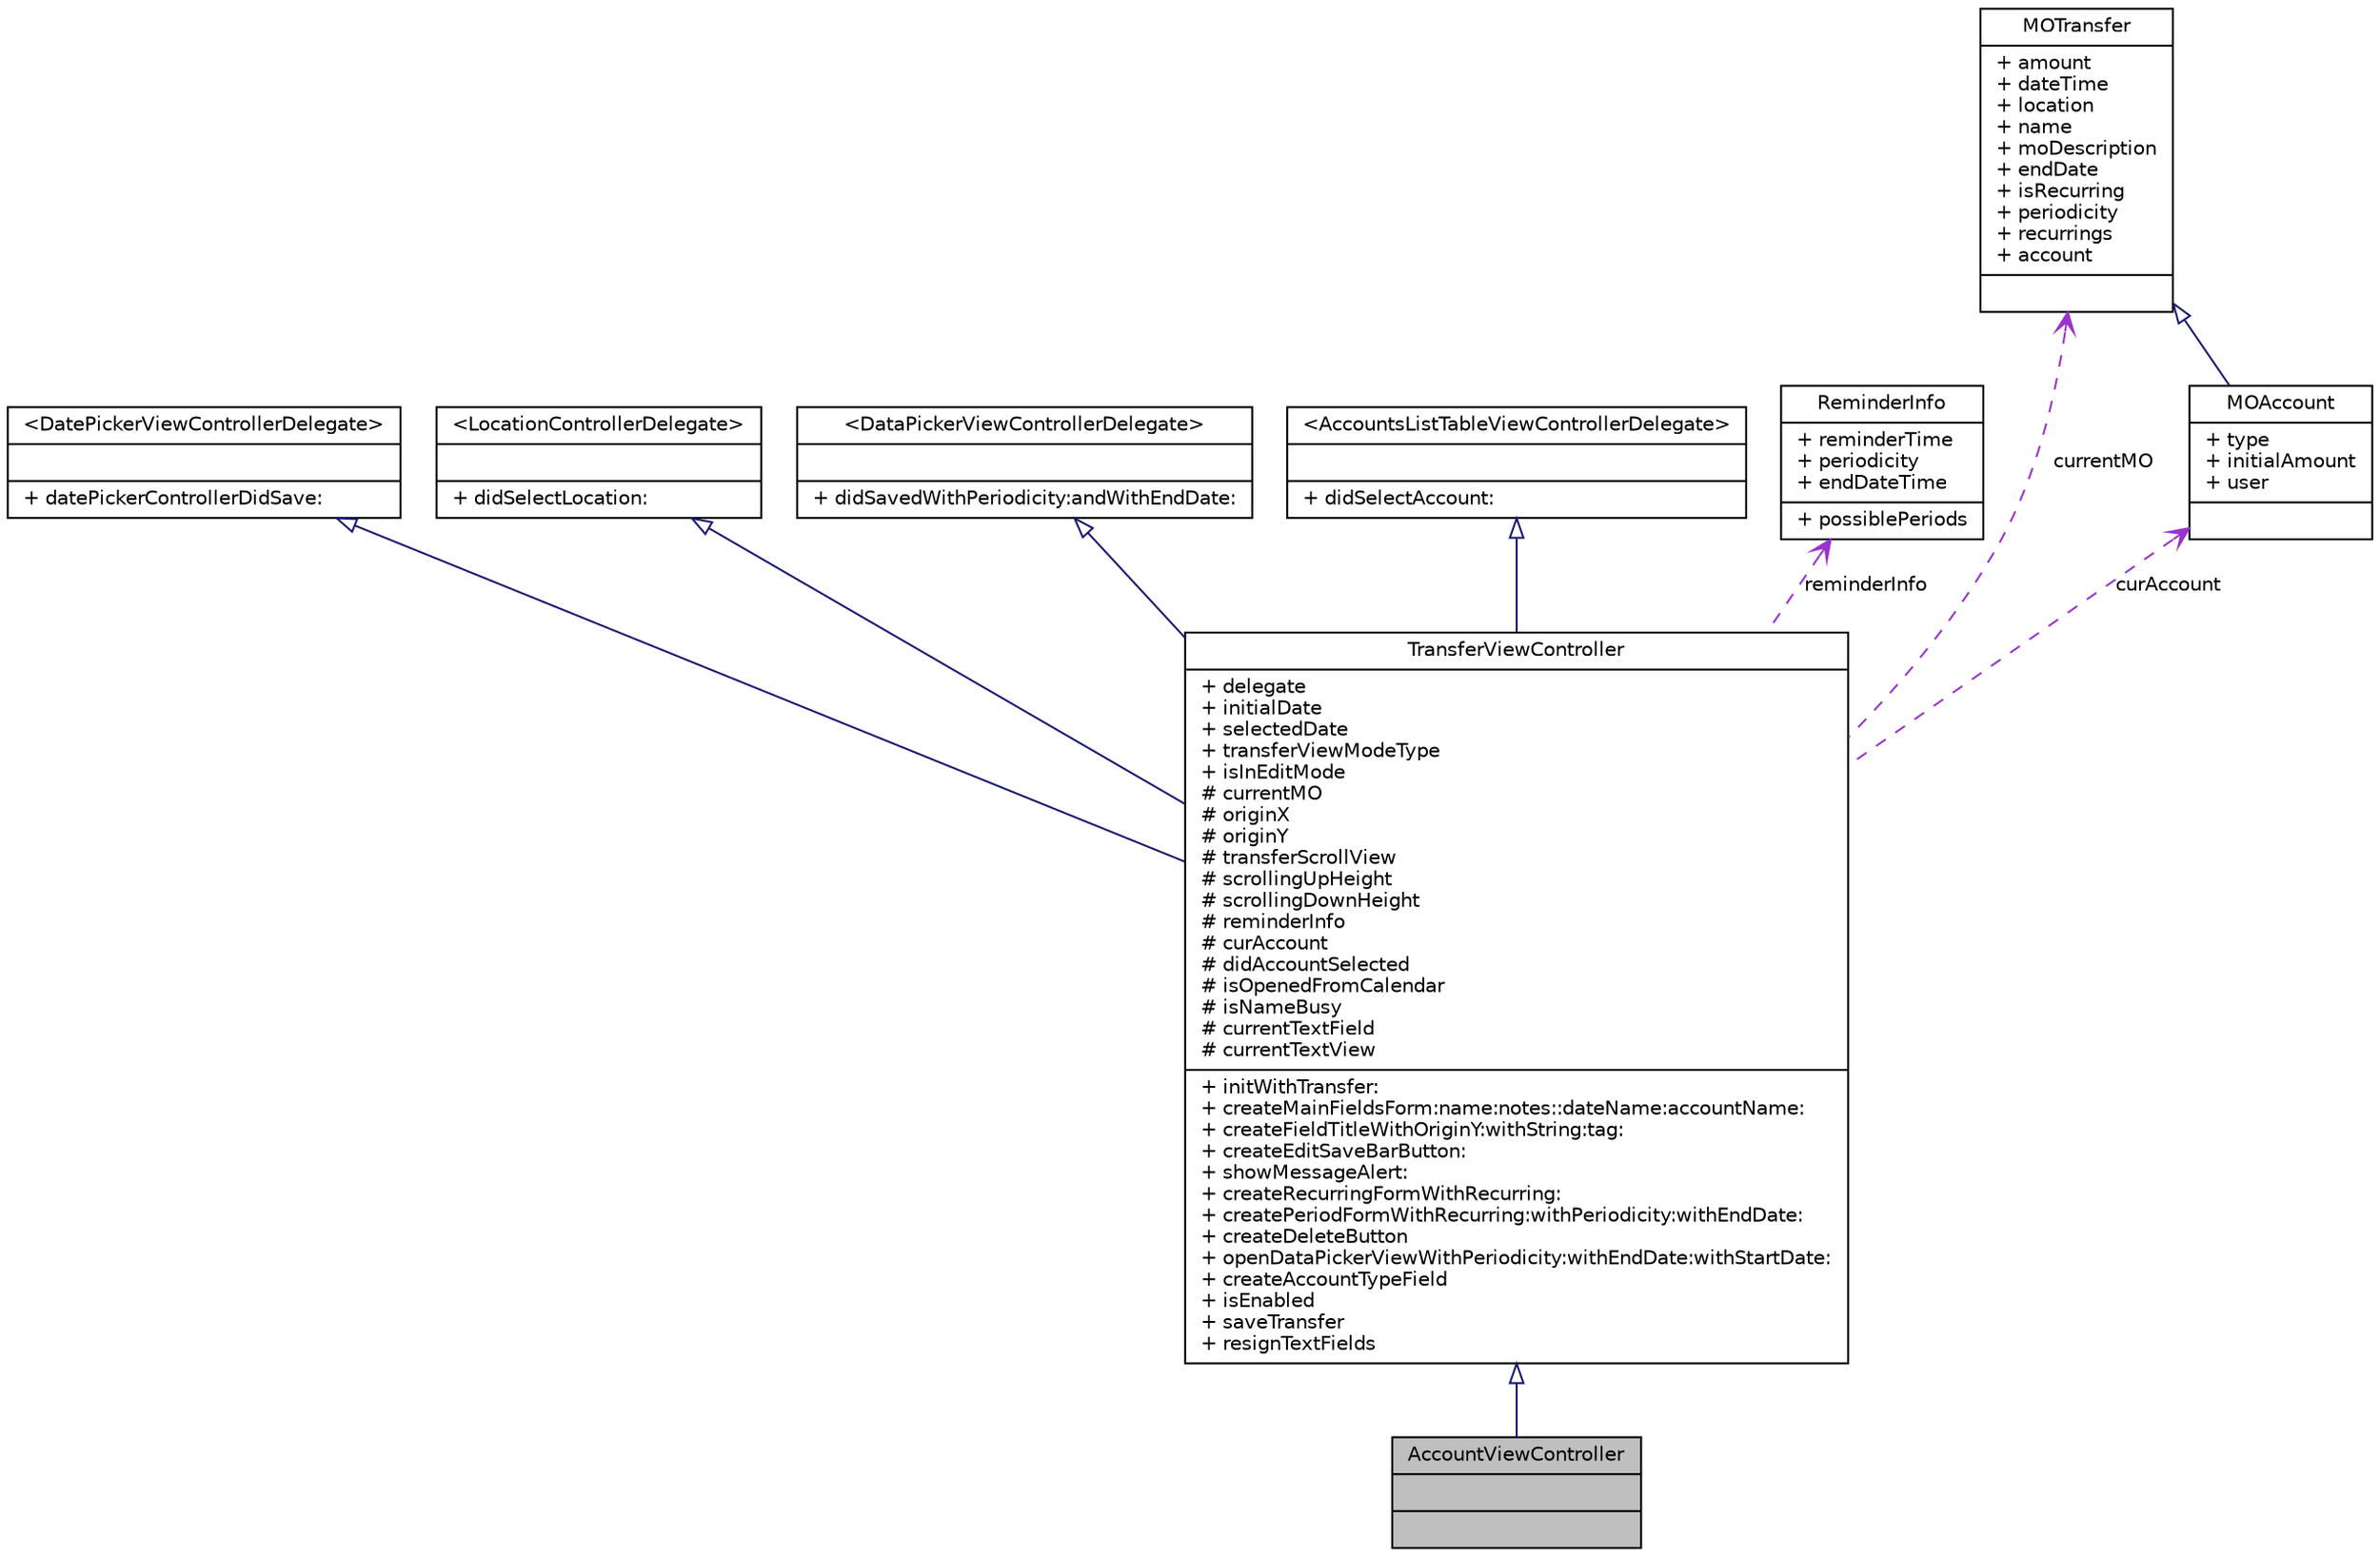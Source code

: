 digraph G
{
  edge [fontname="Helvetica",fontsize="10",labelfontname="Helvetica",labelfontsize="10"];
  node [fontname="Helvetica",fontsize="10",shape=record];
  Node1 [label="{AccountViewController\n||}",height=0.2,width=0.4,color="black", fillcolor="grey75", style="filled" fontcolor="black"];
  Node2 -> Node1 [dir=back,color="midnightblue",fontsize="10",style="solid",arrowtail="empty",fontname="Helvetica"];
  Node2 [label="{TransferViewController\n|+ delegate\l+ initialDate\l+ selectedDate\l+ transferViewModeType\l+ isInEditMode\l# currentMO\l# originX\l# originY\l# transferScrollView\l# scrollingUpHeight\l# scrollingDownHeight\l# reminderInfo\l# curAccount\l# didAccountSelected\l# isOpenedFromCalendar\l# isNameBusy\l# currentTextField\l# currentTextView\l|+ initWithTransfer:\l+ createMainFieldsForm:name:notes::dateName:accountName:\l+ createFieldTitleWithOriginY:withString:tag:\l+ createEditSaveBarButton:\l+ showMessageAlert:\l+ createRecurringFormWithRecurring:\l+ createPeriodFormWithRecurring:withPeriodicity:withEndDate:\l+ createDeleteButton\l+ openDataPickerViewWithPeriodicity:withEndDate:withStartDate:\l+ createAccountTypeField\l+ isEnabled\l+ saveTransfer\l+ resignTextFields\l}",height=0.2,width=0.4,color="black", fillcolor="white", style="filled",URL="$interface_transfer_view_controller.html",tooltip="TransferViewController class. This class is responsible for creating/adding the main fields of paymen..."];
  Node3 -> Node2 [dir=back,color="midnightblue",fontsize="10",style="solid",arrowtail="empty",fontname="Helvetica"];
  Node3 [label="{\<DatePickerViewControllerDelegate\>\n||+ datePickerControllerDidSave:\l}",height=0.2,width=0.4,color="black", fillcolor="white", style="filled",URL="$protocol_date_picker_view_controller_delegate-p.html",tooltip="the DatePickerViewControllerDelegate. Responsible for date selection."];
  Node4 -> Node2 [dir=back,color="midnightblue",fontsize="10",style="solid",arrowtail="empty",fontname="Helvetica"];
  Node4 [label="{\<LocationControllerDelegate\>\n||+ didSelectLocation:\l}",height=0.2,width=0.4,color="black", fillcolor="white", style="filled",URL="$protocol_location_controller_delegate-p.html",tooltip="delegate for location functionalities"];
  Node5 -> Node2 [dir=back,color="midnightblue",fontsize="10",style="solid",arrowtail="empty",fontname="Helvetica"];
  Node5 [label="{\<DataPickerViewControllerDelegate\>\n||+ didSavedWithPeriodicity:andWithEndDate:\l}",height=0.2,width=0.4,color="black", fillcolor="white", style="filled",URL="$protocol_data_picker_view_controller_delegate-p.html",tooltip="the DataPickerViewControllerDelegate. Responsible for date selection."];
  Node6 -> Node2 [dir=back,color="midnightblue",fontsize="10",style="solid",arrowtail="empty",fontname="Helvetica"];
  Node6 [label="{\<AccountsListTableViewControllerDelegate\>\n||+ didSelectAccount:\l}",height=0.2,width=0.4,color="black", fillcolor="white", style="filled",URL="$protocol_accounts_list_table_view_controller_delegate-p.html",tooltip="the AccountsListTableViewControllerDelegate."];
  Node7 -> Node2 [dir=back,color="darkorchid3",fontsize="10",style="dashed",label="reminderInfo",arrowtail="open",fontname="Helvetica"];
  Node7 [label="{ReminderInfo\n|+ reminderTime\l+ periodicity\l+ endDateTime\l|+ possiblePeriods\l}",height=0.2,width=0.4,color="black", fillcolor="white", style="filled",URL="$interface_reminder_info.html",tooltip="The class contains the info on Reminder, such as reminder time, whether alerts and/or budgets should ..."];
  Node8 -> Node2 [dir=back,color="darkorchid3",fontsize="10",style="dashed",label="currentMO",arrowtail="open",fontname="Helvetica"];
  Node8 [label="{MOTransfer\n|+ amount\l+ dateTime\l+ location\l+ name\l+ moDescription\l+ endDate\l+ isRecurring\l+ periodicity\l+ recurrings\l+ account\l|}",height=0.2,width=0.4,color="black", fillcolor="white", style="filled",URL="$interface_m_o_transfer.html",tooltip="Used as parent class for income, payment, account managed objects."];
  Node9 -> Node2 [dir=back,color="darkorchid3",fontsize="10",style="dashed",label="curAccount",arrowtail="open",fontname="Helvetica"];
  Node9 [label="{MOAccount\n|+ type\l+ initialAmount\l+ user\l|}",height=0.2,width=0.4,color="black", fillcolor="white", style="filled",URL="$interface_m_o_account.html",tooltip="MOAccount class. This class keeps all created accounts."];
  Node8 -> Node9 [dir=back,color="midnightblue",fontsize="10",style="solid",arrowtail="empty",fontname="Helvetica"];
}
